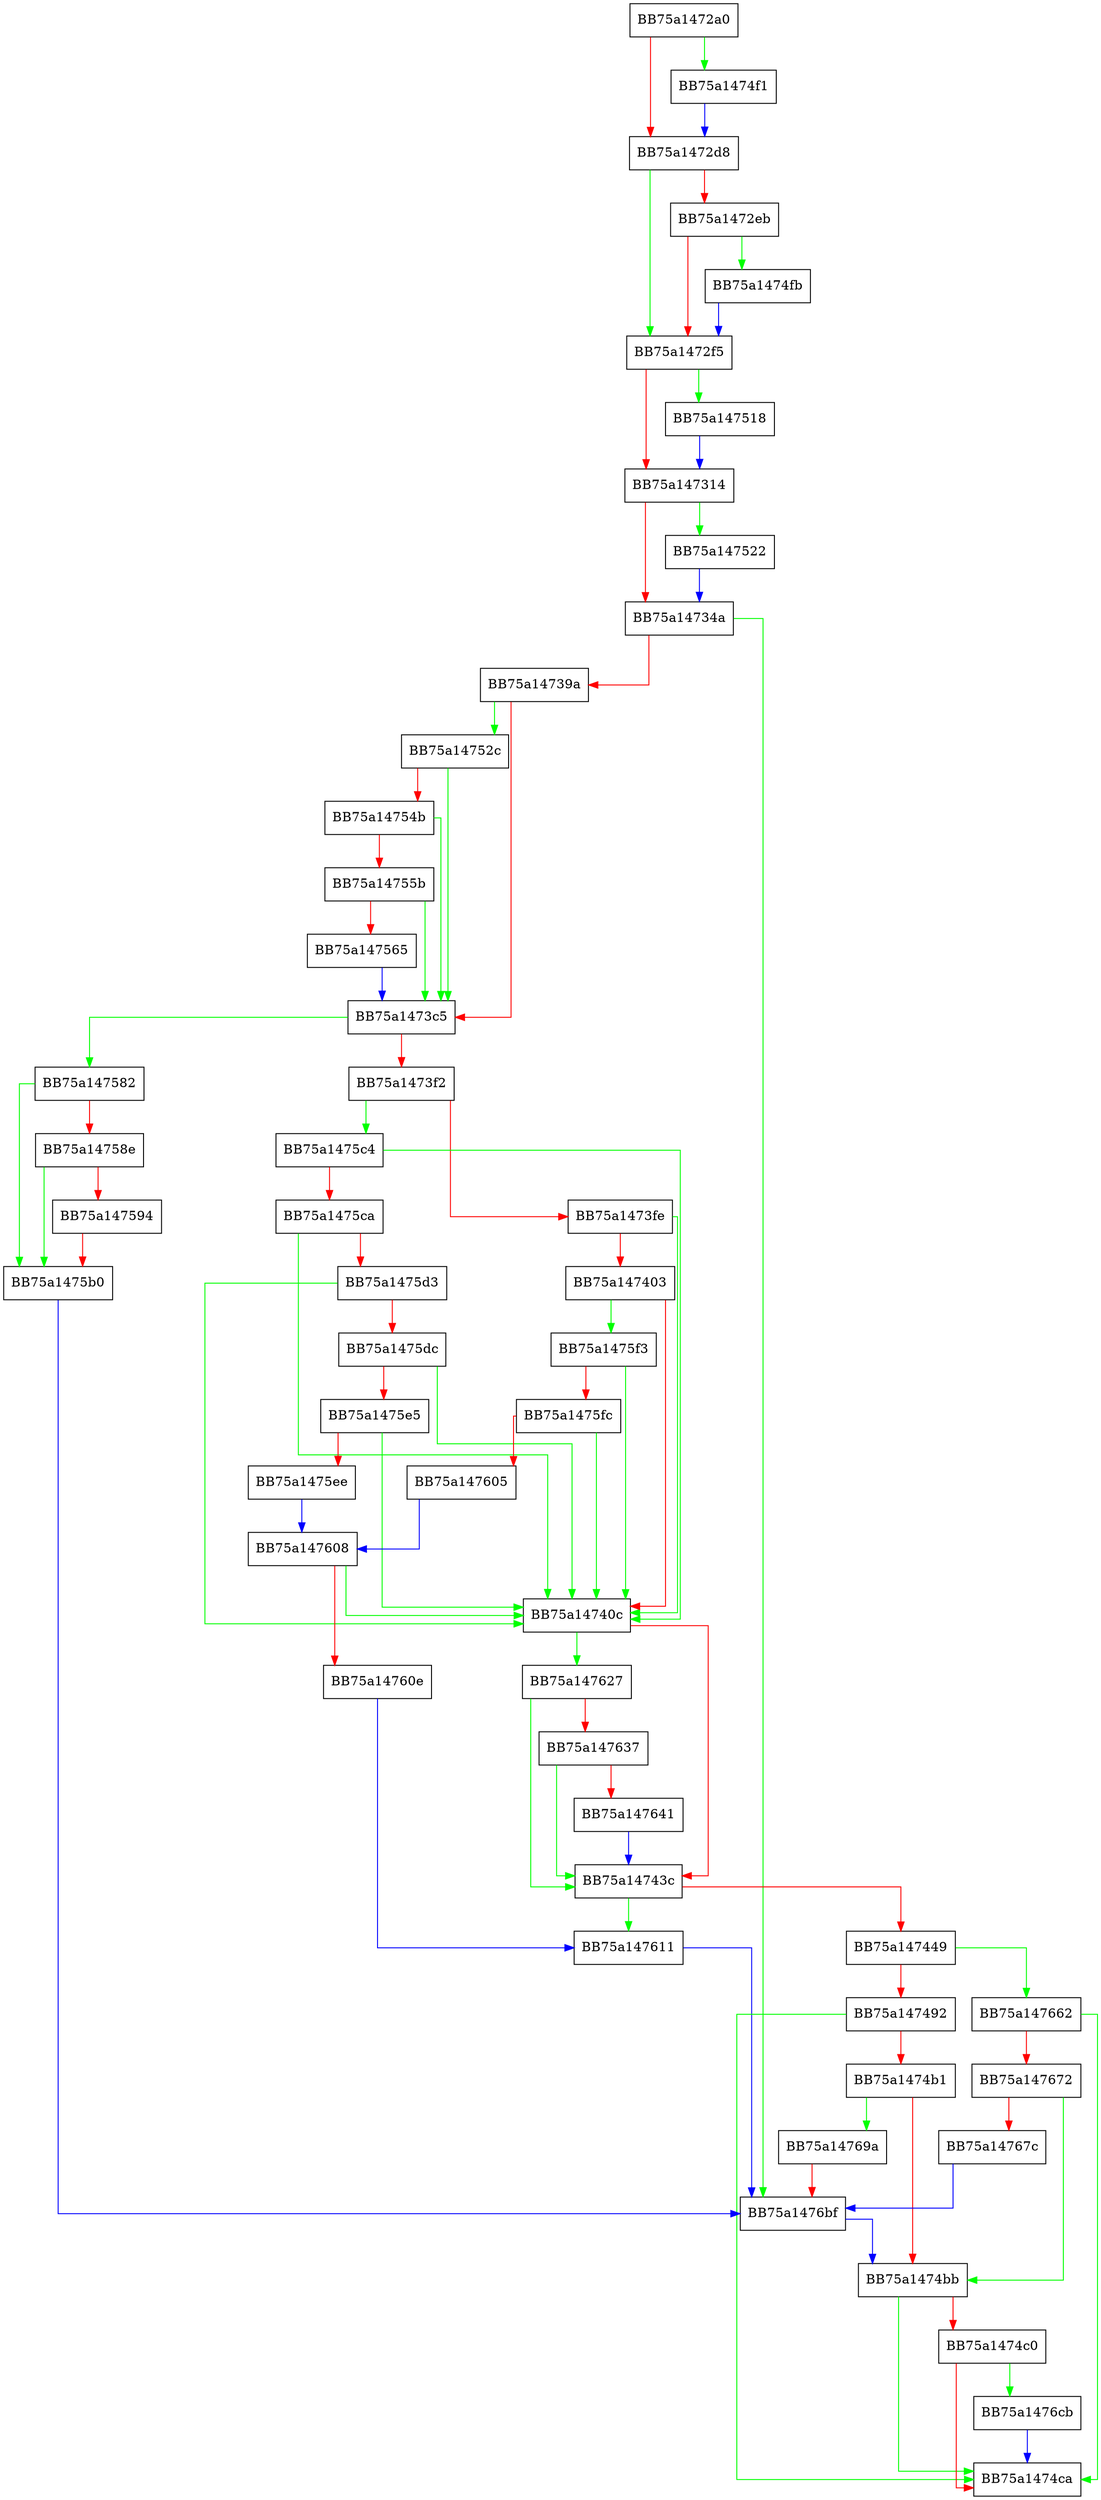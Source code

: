digraph OpenFileForRead {
  node [shape="box"];
  graph [splines=ortho];
  BB75a1472a0 -> BB75a1474f1 [color="green"];
  BB75a1472a0 -> BB75a1472d8 [color="red"];
  BB75a1472d8 -> BB75a1472f5 [color="green"];
  BB75a1472d8 -> BB75a1472eb [color="red"];
  BB75a1472eb -> BB75a1474fb [color="green"];
  BB75a1472eb -> BB75a1472f5 [color="red"];
  BB75a1472f5 -> BB75a147518 [color="green"];
  BB75a1472f5 -> BB75a147314 [color="red"];
  BB75a147314 -> BB75a147522 [color="green"];
  BB75a147314 -> BB75a14734a [color="red"];
  BB75a14734a -> BB75a1476bf [color="green"];
  BB75a14734a -> BB75a14739a [color="red"];
  BB75a14739a -> BB75a14752c [color="green"];
  BB75a14739a -> BB75a1473c5 [color="red"];
  BB75a1473c5 -> BB75a147582 [color="green"];
  BB75a1473c5 -> BB75a1473f2 [color="red"];
  BB75a1473f2 -> BB75a1475c4 [color="green"];
  BB75a1473f2 -> BB75a1473fe [color="red"];
  BB75a1473fe -> BB75a14740c [color="green"];
  BB75a1473fe -> BB75a147403 [color="red"];
  BB75a147403 -> BB75a1475f3 [color="green"];
  BB75a147403 -> BB75a14740c [color="red"];
  BB75a14740c -> BB75a147627 [color="green"];
  BB75a14740c -> BB75a14743c [color="red"];
  BB75a14743c -> BB75a147611 [color="green"];
  BB75a14743c -> BB75a147449 [color="red"];
  BB75a147449 -> BB75a147662 [color="green"];
  BB75a147449 -> BB75a147492 [color="red"];
  BB75a147492 -> BB75a1474ca [color="green"];
  BB75a147492 -> BB75a1474b1 [color="red"];
  BB75a1474b1 -> BB75a14769a [color="green"];
  BB75a1474b1 -> BB75a1474bb [color="red"];
  BB75a1474bb -> BB75a1474ca [color="green"];
  BB75a1474bb -> BB75a1474c0 [color="red"];
  BB75a1474c0 -> BB75a1476cb [color="green"];
  BB75a1474c0 -> BB75a1474ca [color="red"];
  BB75a1474f1 -> BB75a1472d8 [color="blue"];
  BB75a1474fb -> BB75a1472f5 [color="blue"];
  BB75a147518 -> BB75a147314 [color="blue"];
  BB75a147522 -> BB75a14734a [color="blue"];
  BB75a14752c -> BB75a1473c5 [color="green"];
  BB75a14752c -> BB75a14754b [color="red"];
  BB75a14754b -> BB75a1473c5 [color="green"];
  BB75a14754b -> BB75a14755b [color="red"];
  BB75a14755b -> BB75a1473c5 [color="green"];
  BB75a14755b -> BB75a147565 [color="red"];
  BB75a147565 -> BB75a1473c5 [color="blue"];
  BB75a147582 -> BB75a1475b0 [color="green"];
  BB75a147582 -> BB75a14758e [color="red"];
  BB75a14758e -> BB75a1475b0 [color="green"];
  BB75a14758e -> BB75a147594 [color="red"];
  BB75a147594 -> BB75a1475b0 [color="red"];
  BB75a1475b0 -> BB75a1476bf [color="blue"];
  BB75a1475c4 -> BB75a14740c [color="green"];
  BB75a1475c4 -> BB75a1475ca [color="red"];
  BB75a1475ca -> BB75a14740c [color="green"];
  BB75a1475ca -> BB75a1475d3 [color="red"];
  BB75a1475d3 -> BB75a14740c [color="green"];
  BB75a1475d3 -> BB75a1475dc [color="red"];
  BB75a1475dc -> BB75a14740c [color="green"];
  BB75a1475dc -> BB75a1475e5 [color="red"];
  BB75a1475e5 -> BB75a14740c [color="green"];
  BB75a1475e5 -> BB75a1475ee [color="red"];
  BB75a1475ee -> BB75a147608 [color="blue"];
  BB75a1475f3 -> BB75a14740c [color="green"];
  BB75a1475f3 -> BB75a1475fc [color="red"];
  BB75a1475fc -> BB75a14740c [color="green"];
  BB75a1475fc -> BB75a147605 [color="red"];
  BB75a147605 -> BB75a147608 [color="blue"];
  BB75a147608 -> BB75a14740c [color="green"];
  BB75a147608 -> BB75a14760e [color="red"];
  BB75a14760e -> BB75a147611 [color="blue"];
  BB75a147611 -> BB75a1476bf [color="blue"];
  BB75a147627 -> BB75a14743c [color="green"];
  BB75a147627 -> BB75a147637 [color="red"];
  BB75a147637 -> BB75a14743c [color="green"];
  BB75a147637 -> BB75a147641 [color="red"];
  BB75a147641 -> BB75a14743c [color="blue"];
  BB75a147662 -> BB75a1474ca [color="green"];
  BB75a147662 -> BB75a147672 [color="red"];
  BB75a147672 -> BB75a1474bb [color="green"];
  BB75a147672 -> BB75a14767c [color="red"];
  BB75a14767c -> BB75a1476bf [color="blue"];
  BB75a14769a -> BB75a1476bf [color="red"];
  BB75a1476bf -> BB75a1474bb [color="blue"];
  BB75a1476cb -> BB75a1474ca [color="blue"];
}